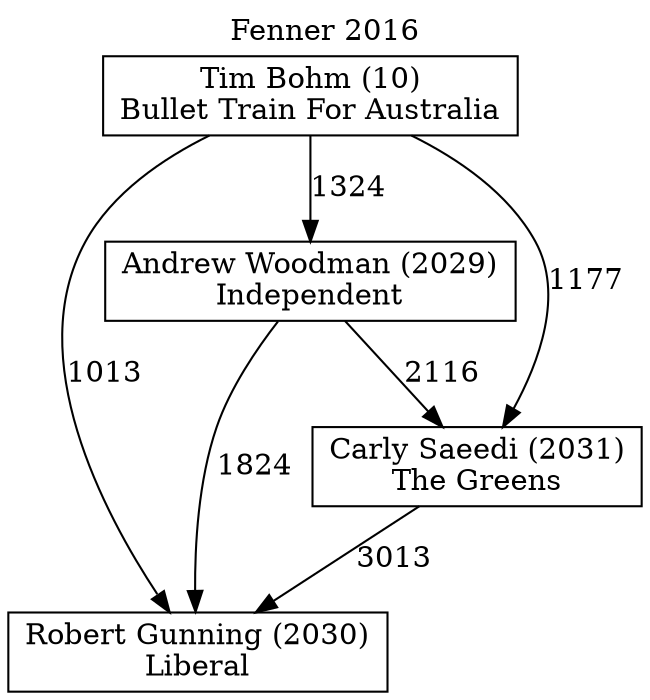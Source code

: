// House preference flow
digraph "Robert Gunning (2030)_Fenner_2016" {
	graph [label="Fenner 2016" labelloc=t mclimit=10]
	node [shape=box]
	"Tim Bohm (10)" [label="Tim Bohm (10)
Bullet Train For Australia"]
	"Robert Gunning (2030)" [label="Robert Gunning (2030)
Liberal"]
	"Andrew Woodman (2029)" [label="Andrew Woodman (2029)
Independent"]
	"Carly Saeedi (2031)" [label="Carly Saeedi (2031)
The Greens"]
	"Tim Bohm (10)" -> "Andrew Woodman (2029)" [label=1324]
	"Carly Saeedi (2031)" -> "Robert Gunning (2030)" [label=3013]
	"Andrew Woodman (2029)" -> "Carly Saeedi (2031)" [label=2116]
	"Andrew Woodman (2029)" -> "Robert Gunning (2030)" [label=1824]
	"Tim Bohm (10)" -> "Carly Saeedi (2031)" [label=1177]
	"Tim Bohm (10)" -> "Robert Gunning (2030)" [label=1013]
}
